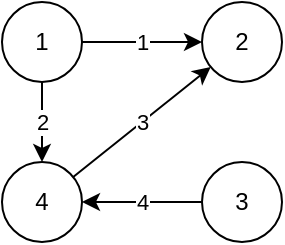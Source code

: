 <mxfile>
    <diagram name="Страница — 1" id="PtERw0xOoVtdUdhSGjrE">
        <mxGraphModel dx="962" dy="1810" grid="1" gridSize="10" guides="1" tooltips="1" connect="1" arrows="1" fold="1" page="1" pageScale="1" pageWidth="827" pageHeight="1169" math="0" shadow="0">
            <root>
                <mxCell id="0"/>
                <mxCell id="1" parent="0"/>
                <mxCell id="203" value="1" style="edgeStyle=none;html=1;" parent="1" source="190" target="196" edge="1">
                    <mxGeometry relative="1" as="geometry"/>
                </mxCell>
                <mxCell id="204" value="2" style="edgeStyle=none;html=1;" parent="1" source="190" target="194" edge="1">
                    <mxGeometry relative="1" as="geometry"/>
                </mxCell>
                <mxCell id="190" value="1" style="ellipse;whiteSpace=wrap;html=1;aspect=fixed;" parent="1" vertex="1">
                    <mxGeometry x="10" y="-1160" width="40" height="40" as="geometry"/>
                </mxCell>
                <mxCell id="205" value="3" style="edgeStyle=none;html=1;" parent="1" source="194" target="196" edge="1">
                    <mxGeometry relative="1" as="geometry"/>
                </mxCell>
                <mxCell id="194" value="4" style="ellipse;whiteSpace=wrap;html=1;aspect=fixed;" parent="1" vertex="1">
                    <mxGeometry x="10" y="-1080" width="40" height="40" as="geometry"/>
                </mxCell>
                <mxCell id="196" value="2" style="ellipse;whiteSpace=wrap;html=1;aspect=fixed;" parent="1" vertex="1">
                    <mxGeometry x="110" y="-1160" width="40" height="40" as="geometry"/>
                </mxCell>
                <mxCell id="206" value="4" style="edgeStyle=none;html=1;" parent="1" source="197" target="194" edge="1">
                    <mxGeometry relative="1" as="geometry"/>
                </mxCell>
                <mxCell id="197" value="3" style="ellipse;whiteSpace=wrap;html=1;aspect=fixed;" parent="1" vertex="1">
                    <mxGeometry x="110" y="-1080" width="40" height="40" as="geometry"/>
                </mxCell>
            </root>
        </mxGraphModel>
    </diagram>
</mxfile>